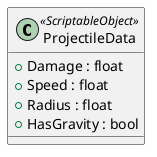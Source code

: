 @startuml
class ProjectileData <<ScriptableObject>> {
    + Damage : float
    + Speed : float
    + Radius : float
    + HasGravity : bool
}
@enduml

